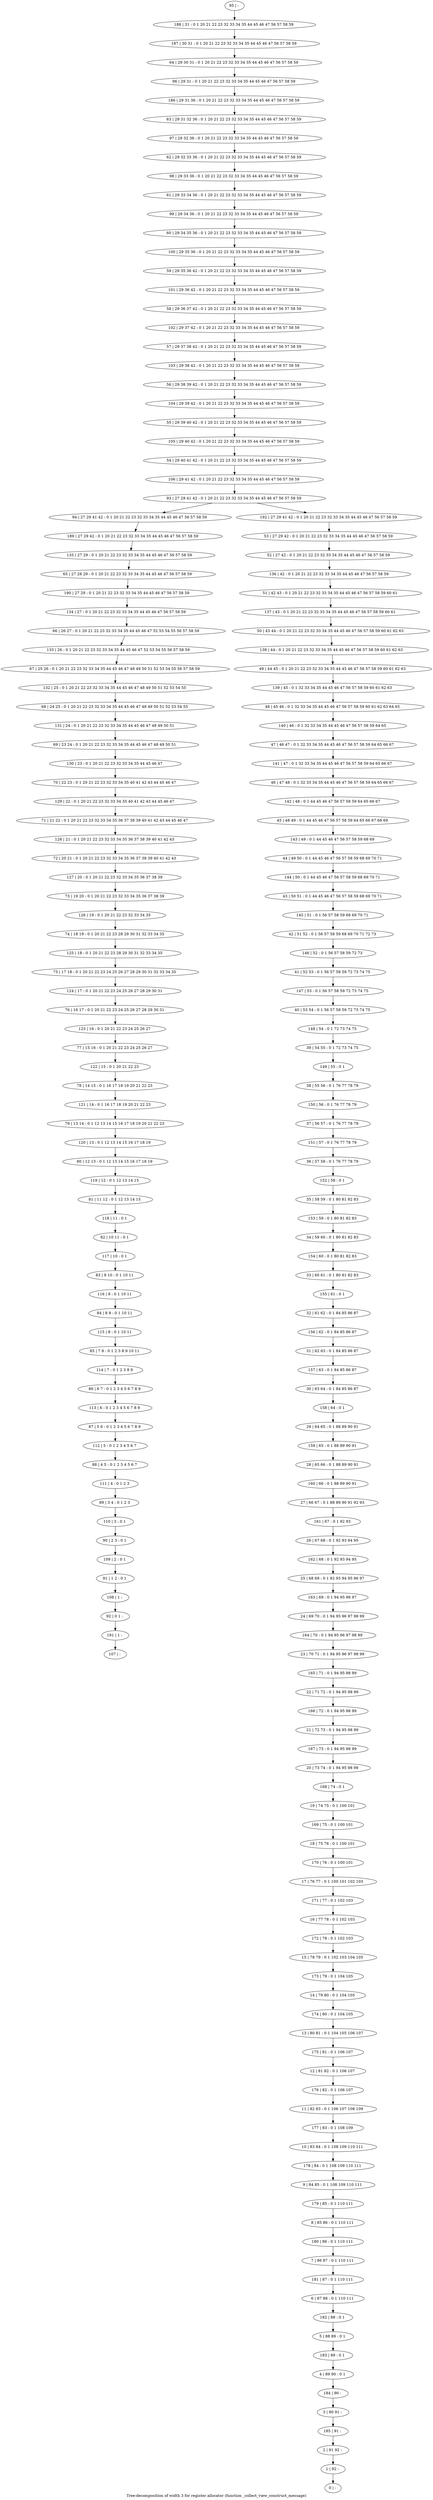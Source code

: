 digraph G {
graph [label="Tree-decomposition of width 3 for register allocator (function _collect_view_construct_message)"]
0[label="0 | : "];
1[label="1 | 92 : "];
2[label="2 | 91 92 : "];
3[label="3 | 90 91 : "];
4[label="4 | 89 90 : 0 1 "];
5[label="5 | 88 89 : 0 1 "];
6[label="6 | 87 88 : 0 1 110 111 "];
7[label="7 | 86 87 : 0 1 110 111 "];
8[label="8 | 85 86 : 0 1 110 111 "];
9[label="9 | 84 85 : 0 1 108 109 110 111 "];
10[label="10 | 83 84 : 0 1 108 109 110 111 "];
11[label="11 | 82 83 : 0 1 106 107 108 109 "];
12[label="12 | 81 82 : 0 1 106 107 "];
13[label="13 | 80 81 : 0 1 104 105 106 107 "];
14[label="14 | 79 80 : 0 1 104 105 "];
15[label="15 | 78 79 : 0 1 102 103 104 105 "];
16[label="16 | 77 78 : 0 1 102 103 "];
17[label="17 | 76 77 : 0 1 100 101 102 103 "];
18[label="18 | 75 76 : 0 1 100 101 "];
19[label="19 | 74 75 : 0 1 100 101 "];
20[label="20 | 73 74 : 0 1 94 95 98 99 "];
21[label="21 | 72 73 : 0 1 94 95 98 99 "];
22[label="22 | 71 72 : 0 1 94 95 98 99 "];
23[label="23 | 70 71 : 0 1 94 95 96 97 98 99 "];
24[label="24 | 69 70 : 0 1 94 95 96 97 98 99 "];
25[label="25 | 68 69 : 0 1 92 93 94 95 96 97 "];
26[label="26 | 67 68 : 0 1 92 93 94 95 "];
27[label="27 | 66 67 : 0 1 88 89 90 91 92 93 "];
28[label="28 | 65 66 : 0 1 88 89 90 91 "];
29[label="29 | 64 65 : 0 1 88 89 90 91 "];
30[label="30 | 63 64 : 0 1 84 85 86 87 "];
31[label="31 | 62 63 : 0 1 84 85 86 87 "];
32[label="32 | 61 62 : 0 1 84 85 86 87 "];
33[label="33 | 60 61 : 0 1 80 81 82 83 "];
34[label="34 | 59 60 : 0 1 80 81 82 83 "];
35[label="35 | 58 59 : 0 1 80 81 82 83 "];
36[label="36 | 57 58 : 0 1 76 77 78 79 "];
37[label="37 | 56 57 : 0 1 76 77 78 79 "];
38[label="38 | 55 56 : 0 1 76 77 78 79 "];
39[label="39 | 54 55 : 0 1 72 73 74 75 "];
40[label="40 | 53 54 : 0 1 56 57 58 59 72 73 74 75 "];
41[label="41 | 52 53 : 0 1 56 57 58 59 72 73 74 75 "];
42[label="42 | 51 52 : 0 1 56 57 58 59 68 69 70 71 72 73 "];
43[label="43 | 50 51 : 0 1 44 45 46 47 56 57 58 59 68 69 70 71 "];
44[label="44 | 49 50 : 0 1 44 45 46 47 56 57 58 59 68 69 70 71 "];
45[label="45 | 48 49 : 0 1 44 45 46 47 56 57 58 59 64 65 66 67 68 69 "];
46[label="46 | 47 48 : 0 1 32 33 34 35 44 45 46 47 56 57 58 59 64 65 66 67 "];
47[label="47 | 46 47 : 0 1 32 33 34 35 44 45 46 47 56 57 58 59 64 65 66 67 "];
48[label="48 | 45 46 : 0 1 32 33 34 35 44 45 46 47 56 57 58 59 60 61 62 63 64 65 "];
49[label="49 | 44 45 : 0 1 20 21 22 23 32 33 34 35 44 45 46 47 56 57 58 59 60 61 62 63 "];
50[label="50 | 43 44 : 0 1 20 21 22 23 32 33 34 35 44 45 46 47 56 57 58 59 60 61 62 63 "];
51[label="51 | 42 43 : 0 1 20 21 22 23 32 33 34 35 44 45 46 47 56 57 58 59 60 61 "];
52[label="52 | 27 42 : 0 1 20 21 22 23 32 33 34 35 44 45 46 47 56 57 58 59 "];
53[label="53 | 27 29 42 : 0 1 20 21 22 23 32 33 34 35 44 45 46 47 56 57 58 59 "];
54[label="54 | 29 40 41 42 : 0 1 20 21 22 23 32 33 34 35 44 45 46 47 56 57 58 59 "];
55[label="55 | 29 39 40 42 : 0 1 20 21 22 23 32 33 34 35 44 45 46 47 56 57 58 59 "];
56[label="56 | 29 38 39 42 : 0 1 20 21 22 23 32 33 34 35 44 45 46 47 56 57 58 59 "];
57[label="57 | 29 37 38 42 : 0 1 20 21 22 23 32 33 34 35 44 45 46 47 56 57 58 59 "];
58[label="58 | 29 36 37 42 : 0 1 20 21 22 23 32 33 34 35 44 45 46 47 56 57 58 59 "];
59[label="59 | 29 35 36 42 : 0 1 20 21 22 23 32 33 34 35 44 45 46 47 56 57 58 59 "];
60[label="60 | 29 34 35 36 : 0 1 20 21 22 23 32 33 34 35 44 45 46 47 56 57 58 59 "];
61[label="61 | 29 33 34 36 : 0 1 20 21 22 23 32 33 34 35 44 45 46 47 56 57 58 59 "];
62[label="62 | 29 32 33 36 : 0 1 20 21 22 23 32 33 34 35 44 45 46 47 56 57 58 59 "];
63[label="63 | 29 31 32 36 : 0 1 20 21 22 23 32 33 34 35 44 45 46 47 56 57 58 59 "];
64[label="64 | 29 30 31 : 0 1 20 21 22 23 32 33 34 35 44 45 46 47 56 57 58 59 "];
65[label="65 | 27 28 29 : 0 1 20 21 22 23 32 33 34 35 44 45 46 47 56 57 58 59 "];
66[label="66 | 26 27 : 0 1 20 21 22 23 32 33 34 35 44 45 46 47 52 53 54 55 56 57 58 59 "];
67[label="67 | 25 26 : 0 1 20 21 22 23 32 33 34 35 44 45 46 47 48 49 50 51 52 53 54 55 56 57 58 59 "];
68[label="68 | 24 25 : 0 1 20 21 22 23 32 33 34 35 44 45 46 47 48 49 50 51 52 53 54 55 "];
69[label="69 | 23 24 : 0 1 20 21 22 23 32 33 34 35 44 45 46 47 48 49 50 51 "];
70[label="70 | 22 23 : 0 1 20 21 22 23 32 33 34 35 40 41 42 43 44 45 46 47 "];
71[label="71 | 21 22 : 0 1 20 21 22 23 32 33 34 35 36 37 38 39 40 41 42 43 44 45 46 47 "];
72[label="72 | 20 21 : 0 1 20 21 22 23 32 33 34 35 36 37 38 39 40 41 42 43 "];
73[label="73 | 19 20 : 0 1 20 21 22 23 32 33 34 35 36 37 38 39 "];
74[label="74 | 18 19 : 0 1 20 21 22 23 28 29 30 31 32 33 34 35 "];
75[label="75 | 17 18 : 0 1 20 21 22 23 24 25 26 27 28 29 30 31 32 33 34 35 "];
76[label="76 | 16 17 : 0 1 20 21 22 23 24 25 26 27 28 29 30 31 "];
77[label="77 | 15 16 : 0 1 20 21 22 23 24 25 26 27 "];
78[label="78 | 14 15 : 0 1 16 17 18 19 20 21 22 23 "];
79[label="79 | 13 14 : 0 1 12 13 14 15 16 17 18 19 20 21 22 23 "];
80[label="80 | 12 13 : 0 1 12 13 14 15 16 17 18 19 "];
81[label="81 | 11 12 : 0 1 12 13 14 15 "];
82[label="82 | 10 11 : 0 1 "];
83[label="83 | 9 10 : 0 1 10 11 "];
84[label="84 | 8 9 : 0 1 10 11 "];
85[label="85 | 7 8 : 0 1 2 3 8 9 10 11 "];
86[label="86 | 6 7 : 0 1 2 3 4 5 6 7 8 9 "];
87[label="87 | 5 6 : 0 1 2 3 4 5 6 7 8 9 "];
88[label="88 | 4 5 : 0 1 2 3 4 5 6 7 "];
89[label="89 | 3 4 : 0 1 2 3 "];
90[label="90 | 2 3 : 0 1 "];
91[label="91 | 1 2 : 0 1 "];
92[label="92 | 0 1 : "];
93[label="93 | 27 29 41 42 : 0 1 20 21 22 23 32 33 34 35 44 45 46 47 56 57 58 59 "];
94[label="94 | 27 29 41 42 : 0 1 20 21 22 23 32 33 34 35 44 45 46 47 56 57 58 59 "];
95[label="95 | : "];
96[label="96 | 29 31 : 0 1 20 21 22 23 32 33 34 35 44 45 46 47 56 57 58 59 "];
97[label="97 | 29 32 36 : 0 1 20 21 22 23 32 33 34 35 44 45 46 47 56 57 58 59 "];
98[label="98 | 29 33 36 : 0 1 20 21 22 23 32 33 34 35 44 45 46 47 56 57 58 59 "];
99[label="99 | 29 34 36 : 0 1 20 21 22 23 32 33 34 35 44 45 46 47 56 57 58 59 "];
100[label="100 | 29 35 36 : 0 1 20 21 22 23 32 33 34 35 44 45 46 47 56 57 58 59 "];
101[label="101 | 29 36 42 : 0 1 20 21 22 23 32 33 34 35 44 45 46 47 56 57 58 59 "];
102[label="102 | 29 37 42 : 0 1 20 21 22 23 32 33 34 35 44 45 46 47 56 57 58 59 "];
103[label="103 | 29 38 42 : 0 1 20 21 22 23 32 33 34 35 44 45 46 47 56 57 58 59 "];
104[label="104 | 29 39 42 : 0 1 20 21 22 23 32 33 34 35 44 45 46 47 56 57 58 59 "];
105[label="105 | 29 40 42 : 0 1 20 21 22 23 32 33 34 35 44 45 46 47 56 57 58 59 "];
106[label="106 | 29 41 42 : 0 1 20 21 22 23 32 33 34 35 44 45 46 47 56 57 58 59 "];
107[label="107 | : "];
108[label="108 | 1 : "];
109[label="109 | 2 : 0 1 "];
110[label="110 | 3 : 0 1 "];
111[label="111 | 4 : 0 1 2 3 "];
112[label="112 | 5 : 0 1 2 3 4 5 6 7 "];
113[label="113 | 6 : 0 1 2 3 4 5 6 7 8 9 "];
114[label="114 | 7 : 0 1 2 3 8 9 "];
115[label="115 | 8 : 0 1 10 11 "];
116[label="116 | 9 : 0 1 10 11 "];
117[label="117 | 10 : 0 1 "];
118[label="118 | 11 : 0 1 "];
119[label="119 | 12 : 0 1 12 13 14 15 "];
120[label="120 | 13 : 0 1 12 13 14 15 16 17 18 19 "];
121[label="121 | 14 : 0 1 16 17 18 19 20 21 22 23 "];
122[label="122 | 15 : 0 1 20 21 22 23 "];
123[label="123 | 16 : 0 1 20 21 22 23 24 25 26 27 "];
124[label="124 | 17 : 0 1 20 21 22 23 24 25 26 27 28 29 30 31 "];
125[label="125 | 18 : 0 1 20 21 22 23 28 29 30 31 32 33 34 35 "];
126[label="126 | 19 : 0 1 20 21 22 23 32 33 34 35 "];
127[label="127 | 20 : 0 1 20 21 22 23 32 33 34 35 36 37 38 39 "];
128[label="128 | 21 : 0 1 20 21 22 23 32 33 34 35 36 37 38 39 40 41 42 43 "];
129[label="129 | 22 : 0 1 20 21 22 23 32 33 34 35 40 41 42 43 44 45 46 47 "];
130[label="130 | 23 : 0 1 20 21 22 23 32 33 34 35 44 45 46 47 "];
131[label="131 | 24 : 0 1 20 21 22 23 32 33 34 35 44 45 46 47 48 49 50 51 "];
132[label="132 | 25 : 0 1 20 21 22 23 32 33 34 35 44 45 46 47 48 49 50 51 52 53 54 55 "];
133[label="133 | 26 : 0 1 20 21 22 23 32 33 34 35 44 45 46 47 52 53 54 55 56 57 58 59 "];
134[label="134 | 27 : 0 1 20 21 22 23 32 33 34 35 44 45 46 47 56 57 58 59 "];
135[label="135 | 27 29 : 0 1 20 21 22 23 32 33 34 35 44 45 46 47 56 57 58 59 "];
136[label="136 | 42 : 0 1 20 21 22 23 32 33 34 35 44 45 46 47 56 57 58 59 "];
137[label="137 | 43 : 0 1 20 21 22 23 32 33 34 35 44 45 46 47 56 57 58 59 60 61 "];
138[label="138 | 44 : 0 1 20 21 22 23 32 33 34 35 44 45 46 47 56 57 58 59 60 61 62 63 "];
139[label="139 | 45 : 0 1 32 33 34 35 44 45 46 47 56 57 58 59 60 61 62 63 "];
140[label="140 | 46 : 0 1 32 33 34 35 44 45 46 47 56 57 58 59 64 65 "];
141[label="141 | 47 : 0 1 32 33 34 35 44 45 46 47 56 57 58 59 64 65 66 67 "];
142[label="142 | 48 : 0 1 44 45 46 47 56 57 58 59 64 65 66 67 "];
143[label="143 | 49 : 0 1 44 45 46 47 56 57 58 59 68 69 "];
144[label="144 | 50 : 0 1 44 45 46 47 56 57 58 59 68 69 70 71 "];
145[label="145 | 51 : 0 1 56 57 58 59 68 69 70 71 "];
146[label="146 | 52 : 0 1 56 57 58 59 72 73 "];
147[label="147 | 53 : 0 1 56 57 58 59 72 73 74 75 "];
148[label="148 | 54 : 0 1 72 73 74 75 "];
149[label="149 | 55 : 0 1 "];
150[label="150 | 56 : 0 1 76 77 78 79 "];
151[label="151 | 57 : 0 1 76 77 78 79 "];
152[label="152 | 58 : 0 1 "];
153[label="153 | 59 : 0 1 80 81 82 83 "];
154[label="154 | 60 : 0 1 80 81 82 83 "];
155[label="155 | 61 : 0 1 "];
156[label="156 | 62 : 0 1 84 85 86 87 "];
157[label="157 | 63 : 0 1 84 85 86 87 "];
158[label="158 | 64 : 0 1 "];
159[label="159 | 65 : 0 1 88 89 90 91 "];
160[label="160 | 66 : 0 1 88 89 90 91 "];
161[label="161 | 67 : 0 1 92 93 "];
162[label="162 | 68 : 0 1 92 93 94 95 "];
163[label="163 | 69 : 0 1 94 95 96 97 "];
164[label="164 | 70 : 0 1 94 95 96 97 98 99 "];
165[label="165 | 71 : 0 1 94 95 98 99 "];
166[label="166 | 72 : 0 1 94 95 98 99 "];
167[label="167 | 73 : 0 1 94 95 98 99 "];
168[label="168 | 74 : 0 1 "];
169[label="169 | 75 : 0 1 100 101 "];
170[label="170 | 76 : 0 1 100 101 "];
171[label="171 | 77 : 0 1 102 103 "];
172[label="172 | 78 : 0 1 102 103 "];
173[label="173 | 79 : 0 1 104 105 "];
174[label="174 | 80 : 0 1 104 105 "];
175[label="175 | 81 : 0 1 106 107 "];
176[label="176 | 82 : 0 1 106 107 "];
177[label="177 | 83 : 0 1 108 109 "];
178[label="178 | 84 : 0 1 108 109 110 111 "];
179[label="179 | 85 : 0 1 110 111 "];
180[label="180 | 86 : 0 1 110 111 "];
181[label="181 | 87 : 0 1 110 111 "];
182[label="182 | 88 : 0 1 "];
183[label="183 | 89 : 0 1 "];
184[label="184 | 90 : "];
185[label="185 | 91 : "];
186[label="186 | 29 31 36 : 0 1 20 21 22 23 32 33 34 35 44 45 46 47 56 57 58 59 "];
187[label="187 | 30 31 : 0 1 20 21 22 23 32 33 34 35 44 45 46 47 56 57 58 59 "];
188[label="188 | 31 : 0 1 20 21 22 23 32 33 34 35 44 45 46 47 56 57 58 59 "];
189[label="189 | 27 29 42 : 0 1 20 21 22 23 32 33 34 35 44 45 46 47 56 57 58 59 "];
190[label="190 | 27 29 : 0 1 20 21 22 23 32 33 34 35 44 45 46 47 56 57 58 59 "];
191[label="191 | 1 : "];
192[label="192 | 27 29 41 42 : 0 1 20 21 22 23 32 33 34 35 44 45 46 47 56 57 58 59 "];
108->92 ;
91->108 ;
109->91 ;
90->109 ;
110->90 ;
89->110 ;
111->89 ;
88->111 ;
112->88 ;
87->112 ;
113->87 ;
86->113 ;
114->86 ;
85->114 ;
115->85 ;
84->115 ;
116->84 ;
83->116 ;
117->83 ;
82->117 ;
118->82 ;
81->118 ;
119->81 ;
80->119 ;
120->80 ;
79->120 ;
121->79 ;
78->121 ;
122->78 ;
77->122 ;
123->77 ;
76->123 ;
124->76 ;
75->124 ;
125->75 ;
74->125 ;
126->74 ;
73->126 ;
127->73 ;
72->127 ;
128->72 ;
71->128 ;
129->71 ;
70->129 ;
130->70 ;
69->130 ;
131->69 ;
68->131 ;
132->68 ;
67->132 ;
133->67 ;
66->133 ;
134->66 ;
135->65 ;
189->135 ;
94->189 ;
190->134 ;
65->190 ;
191->107 ;
92->191 ;
95->188 ;
188->187 ;
187->64 ;
64->96 ;
96->186 ;
186->63 ;
63->97 ;
97->62 ;
62->98 ;
98->61 ;
61->99 ;
99->60 ;
60->100 ;
100->59 ;
59->101 ;
101->58 ;
58->102 ;
102->57 ;
57->103 ;
103->56 ;
56->104 ;
104->55 ;
55->105 ;
105->54 ;
54->106 ;
106->93 ;
53->52 ;
52->136 ;
136->51 ;
51->137 ;
137->50 ;
50->138 ;
138->49 ;
49->139 ;
139->48 ;
48->140 ;
140->47 ;
47->141 ;
141->46 ;
46->142 ;
142->45 ;
45->143 ;
143->44 ;
44->144 ;
144->43 ;
43->145 ;
145->42 ;
42->146 ;
146->41 ;
41->147 ;
147->40 ;
40->148 ;
148->39 ;
39->149 ;
149->38 ;
38->150 ;
150->37 ;
37->151 ;
151->36 ;
36->152 ;
152->35 ;
35->153 ;
153->34 ;
34->154 ;
154->33 ;
33->155 ;
155->32 ;
32->156 ;
156->31 ;
31->157 ;
157->30 ;
30->158 ;
158->29 ;
29->159 ;
159->28 ;
28->160 ;
160->27 ;
27->161 ;
161->26 ;
26->162 ;
162->25 ;
25->163 ;
163->24 ;
24->164 ;
164->23 ;
23->165 ;
165->22 ;
22->166 ;
166->21 ;
21->167 ;
167->20 ;
20->168 ;
168->19 ;
19->169 ;
169->18 ;
18->170 ;
170->17 ;
17->171 ;
171->16 ;
16->172 ;
172->15 ;
15->173 ;
173->14 ;
14->174 ;
174->13 ;
13->175 ;
175->12 ;
12->176 ;
176->11 ;
11->177 ;
177->10 ;
10->178 ;
178->9 ;
9->179 ;
179->8 ;
8->180 ;
180->7 ;
7->181 ;
181->6 ;
6->182 ;
182->5 ;
5->183 ;
183->4 ;
4->184 ;
184->3 ;
3->185 ;
185->2 ;
2->1 ;
1->0 ;
192->53 ;
93->94 ;
93->192 ;
}
